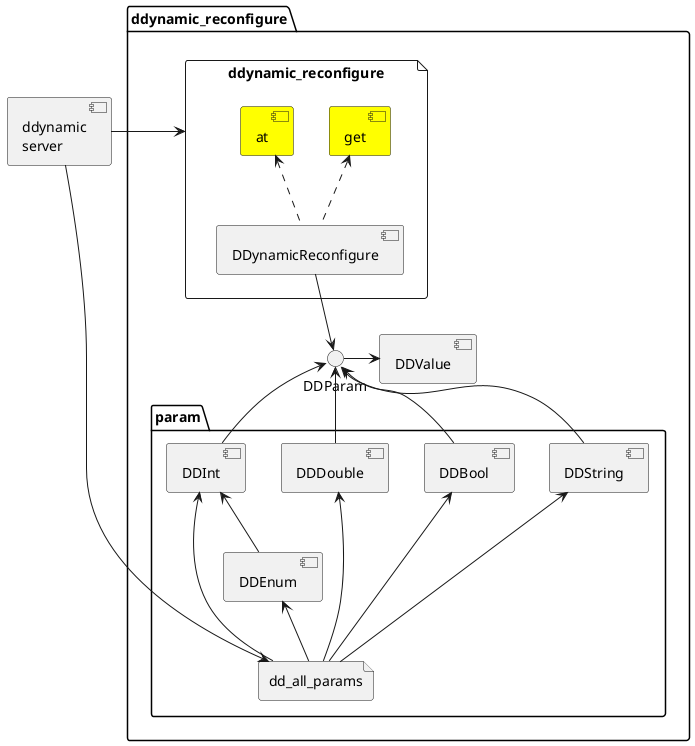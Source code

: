 @startuml
package ddynamic_reconfigure as ddynamic_reconfigure_pkg {
    file ddynamic_reconfigure {
        component at #Yellow
        component get #Yellow
        component DDynamicReconfigure

        DDynamicReconfigure .u.> at
        DDynamicReconfigure .u.> get
    }
    interface DDParam
    folder param {
        component DDInt
        component DDDouble
        component DDBool
        component DDString
        component DDEnum
        file dd_all_params

        DDInt -u-> DDParam
        DDDouble -u-> DDParam
        DDBool -u-> DDParam
        DDString -u-> DDParam
        DDEnum -u-> DDInt
        dd_all_params -u-> DDInt
        dd_all_params -u--> DDDouble
        dd_all_params -u--> DDBool
        dd_all_params -u--> DDString
        dd_all_params -u-> DDEnum
    }
    component DDValue
    DDynamicReconfigure --> DDParam
    DDParam -> DDValue
}
component "ddynamic\nserver" as server
server -> dd_all_params
server -> ddynamic_reconfigure
@enduml